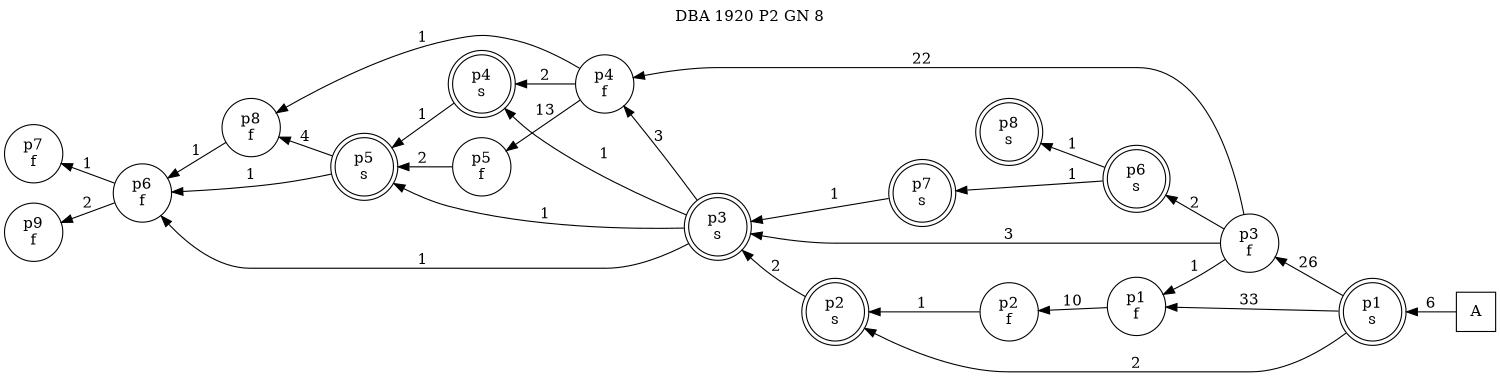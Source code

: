 digraph DBA_1920_P2_GN_8_GOOD {
labelloc="tl"
label= " DBA 1920 P2 GN 8 "
rankdir="RL";
graph [ size=" 10 , 10 !"]

"A" [shape="square" label="A"]
"p1_s" [shape="doublecircle" label="p1
s"]
"p1_f" [shape="circle" label="p1
f"]
"p2_f" [shape="circle" label="p2
f"]
"p3_f" [shape="circle" label="p3
f"]
"p2_s" [shape="doublecircle" label="p2
s"]
"p4_f" [shape="circle" label="p4
f"]
"p5_f" [shape="circle" label="p5
f"]
"p5_s" [shape="doublecircle" label="p5
s"]
"p3_s" [shape="doublecircle" label="p3
s"]
"p6_f" [shape="circle" label="p6
f"]
"p7_f" [shape="circle" label="p7
f"]
"p4_s" [shape="doublecircle" label="p4
s"]
"p6_s" [shape="doublecircle" label="p6
s"]
"p7_s" [shape="doublecircle" label="p7
s"]
"p8_f" [shape="circle" label="p8
f"]
"p9_f" [shape="circle" label="p9
f"]
"p8_s" [shape="doublecircle" label="p8
s"]
"A" -> "p1_s" [ label=6]
"p1_s" -> "p1_f" [ label=33]
"p1_s" -> "p3_f" [ label=26]
"p1_s" -> "p2_s" [ label=2]
"p1_f" -> "p2_f" [ label=10]
"p2_f" -> "p2_s" [ label=1]
"p3_f" -> "p1_f" [ label=1]
"p3_f" -> "p4_f" [ label=22]
"p3_f" -> "p3_s" [ label=3]
"p3_f" -> "p6_s" [ label=2]
"p2_s" -> "p3_s" [ label=2]
"p4_f" -> "p5_f" [ label=13]
"p4_f" -> "p4_s" [ label=2]
"p4_f" -> "p8_f" [ label=1]
"p5_f" -> "p5_s" [ label=2]
"p5_s" -> "p6_f" [ label=1]
"p5_s" -> "p8_f" [ label=4]
"p3_s" -> "p4_f" [ label=3]
"p3_s" -> "p5_s" [ label=1]
"p3_s" -> "p6_f" [ label=1]
"p3_s" -> "p4_s" [ label=1]
"p6_f" -> "p7_f" [ label=1]
"p6_f" -> "p9_f" [ label=2]
"p4_s" -> "p5_s" [ label=1]
"p6_s" -> "p7_s" [ label=1]
"p6_s" -> "p8_s" [ label=1]
"p7_s" -> "p3_s" [ label=1]
"p8_f" -> "p6_f" [ label=1]
}

